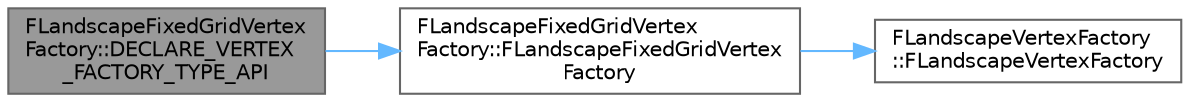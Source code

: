 digraph "FLandscapeFixedGridVertexFactory::DECLARE_VERTEX_FACTORY_TYPE_API"
{
 // INTERACTIVE_SVG=YES
 // LATEX_PDF_SIZE
  bgcolor="transparent";
  edge [fontname=Helvetica,fontsize=10,labelfontname=Helvetica,labelfontsize=10];
  node [fontname=Helvetica,fontsize=10,shape=box,height=0.2,width=0.4];
  rankdir="LR";
  Node1 [id="Node000001",label="FLandscapeFixedGridVertex\lFactory::DECLARE_VERTEX\l_FACTORY_TYPE_API",height=0.2,width=0.4,color="gray40", fillcolor="grey60", style="filled", fontcolor="black",tooltip=" "];
  Node1 -> Node2 [id="edge1_Node000001_Node000002",color="steelblue1",style="solid",tooltip=" "];
  Node2 [id="Node000002",label="FLandscapeFixedGridVertex\lFactory::FLandscapeFixedGridVertex\lFactory",height=0.2,width=0.4,color="grey40", fillcolor="white", style="filled",URL="$d3/d49/classFLandscapeFixedGridVertexFactory.html#a448d5b2feddff51e1789f6cd7b101ddb",tooltip=" "];
  Node2 -> Node3 [id="edge2_Node000002_Node000003",color="steelblue1",style="solid",tooltip=" "];
  Node3 [id="Node000003",label="FLandscapeVertexFactory\l::FLandscapeVertexFactory",height=0.2,width=0.4,color="grey40", fillcolor="white", style="filled",URL="$da/daa/classFLandscapeVertexFactory.html#acc443b859aa095fd8b116e1e5cab7870",tooltip=" "];
}
